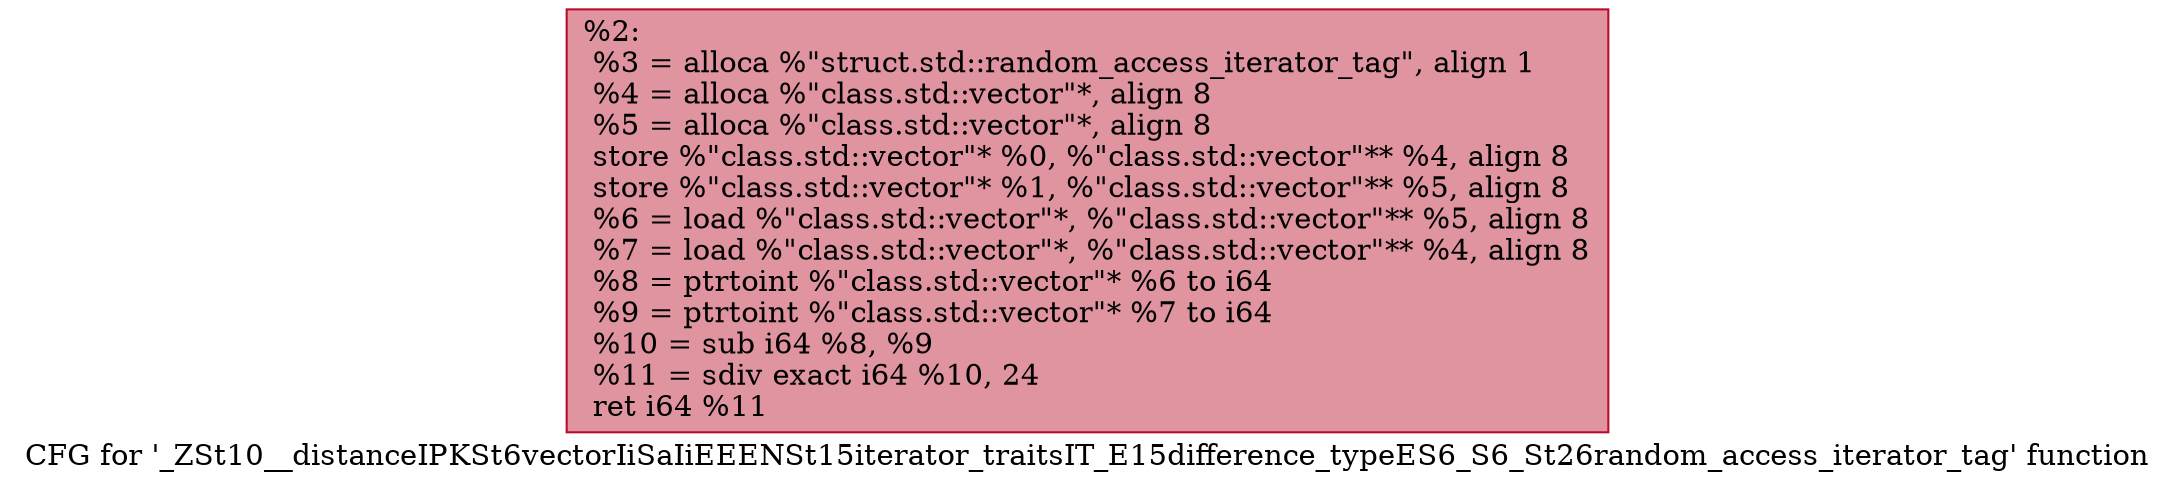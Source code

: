 digraph "CFG for '_ZSt10__distanceIPKSt6vectorIiSaIiEEENSt15iterator_traitsIT_E15difference_typeES6_S6_St26random_access_iterator_tag' function" {
	label="CFG for '_ZSt10__distanceIPKSt6vectorIiSaIiEEENSt15iterator_traitsIT_E15difference_typeES6_S6_St26random_access_iterator_tag' function";

	Node0x559aeaaed1b0 [shape=record,color="#b70d28ff", style=filled, fillcolor="#b70d2870",label="{%2:\l  %3 = alloca %\"struct.std::random_access_iterator_tag\", align 1\l  %4 = alloca %\"class.std::vector\"*, align 8\l  %5 = alloca %\"class.std::vector\"*, align 8\l  store %\"class.std::vector\"* %0, %\"class.std::vector\"** %4, align 8\l  store %\"class.std::vector\"* %1, %\"class.std::vector\"** %5, align 8\l  %6 = load %\"class.std::vector\"*, %\"class.std::vector\"** %5, align 8\l  %7 = load %\"class.std::vector\"*, %\"class.std::vector\"** %4, align 8\l  %8 = ptrtoint %\"class.std::vector\"* %6 to i64\l  %9 = ptrtoint %\"class.std::vector\"* %7 to i64\l  %10 = sub i64 %8, %9\l  %11 = sdiv exact i64 %10, 24\l  ret i64 %11\l}"];
}
